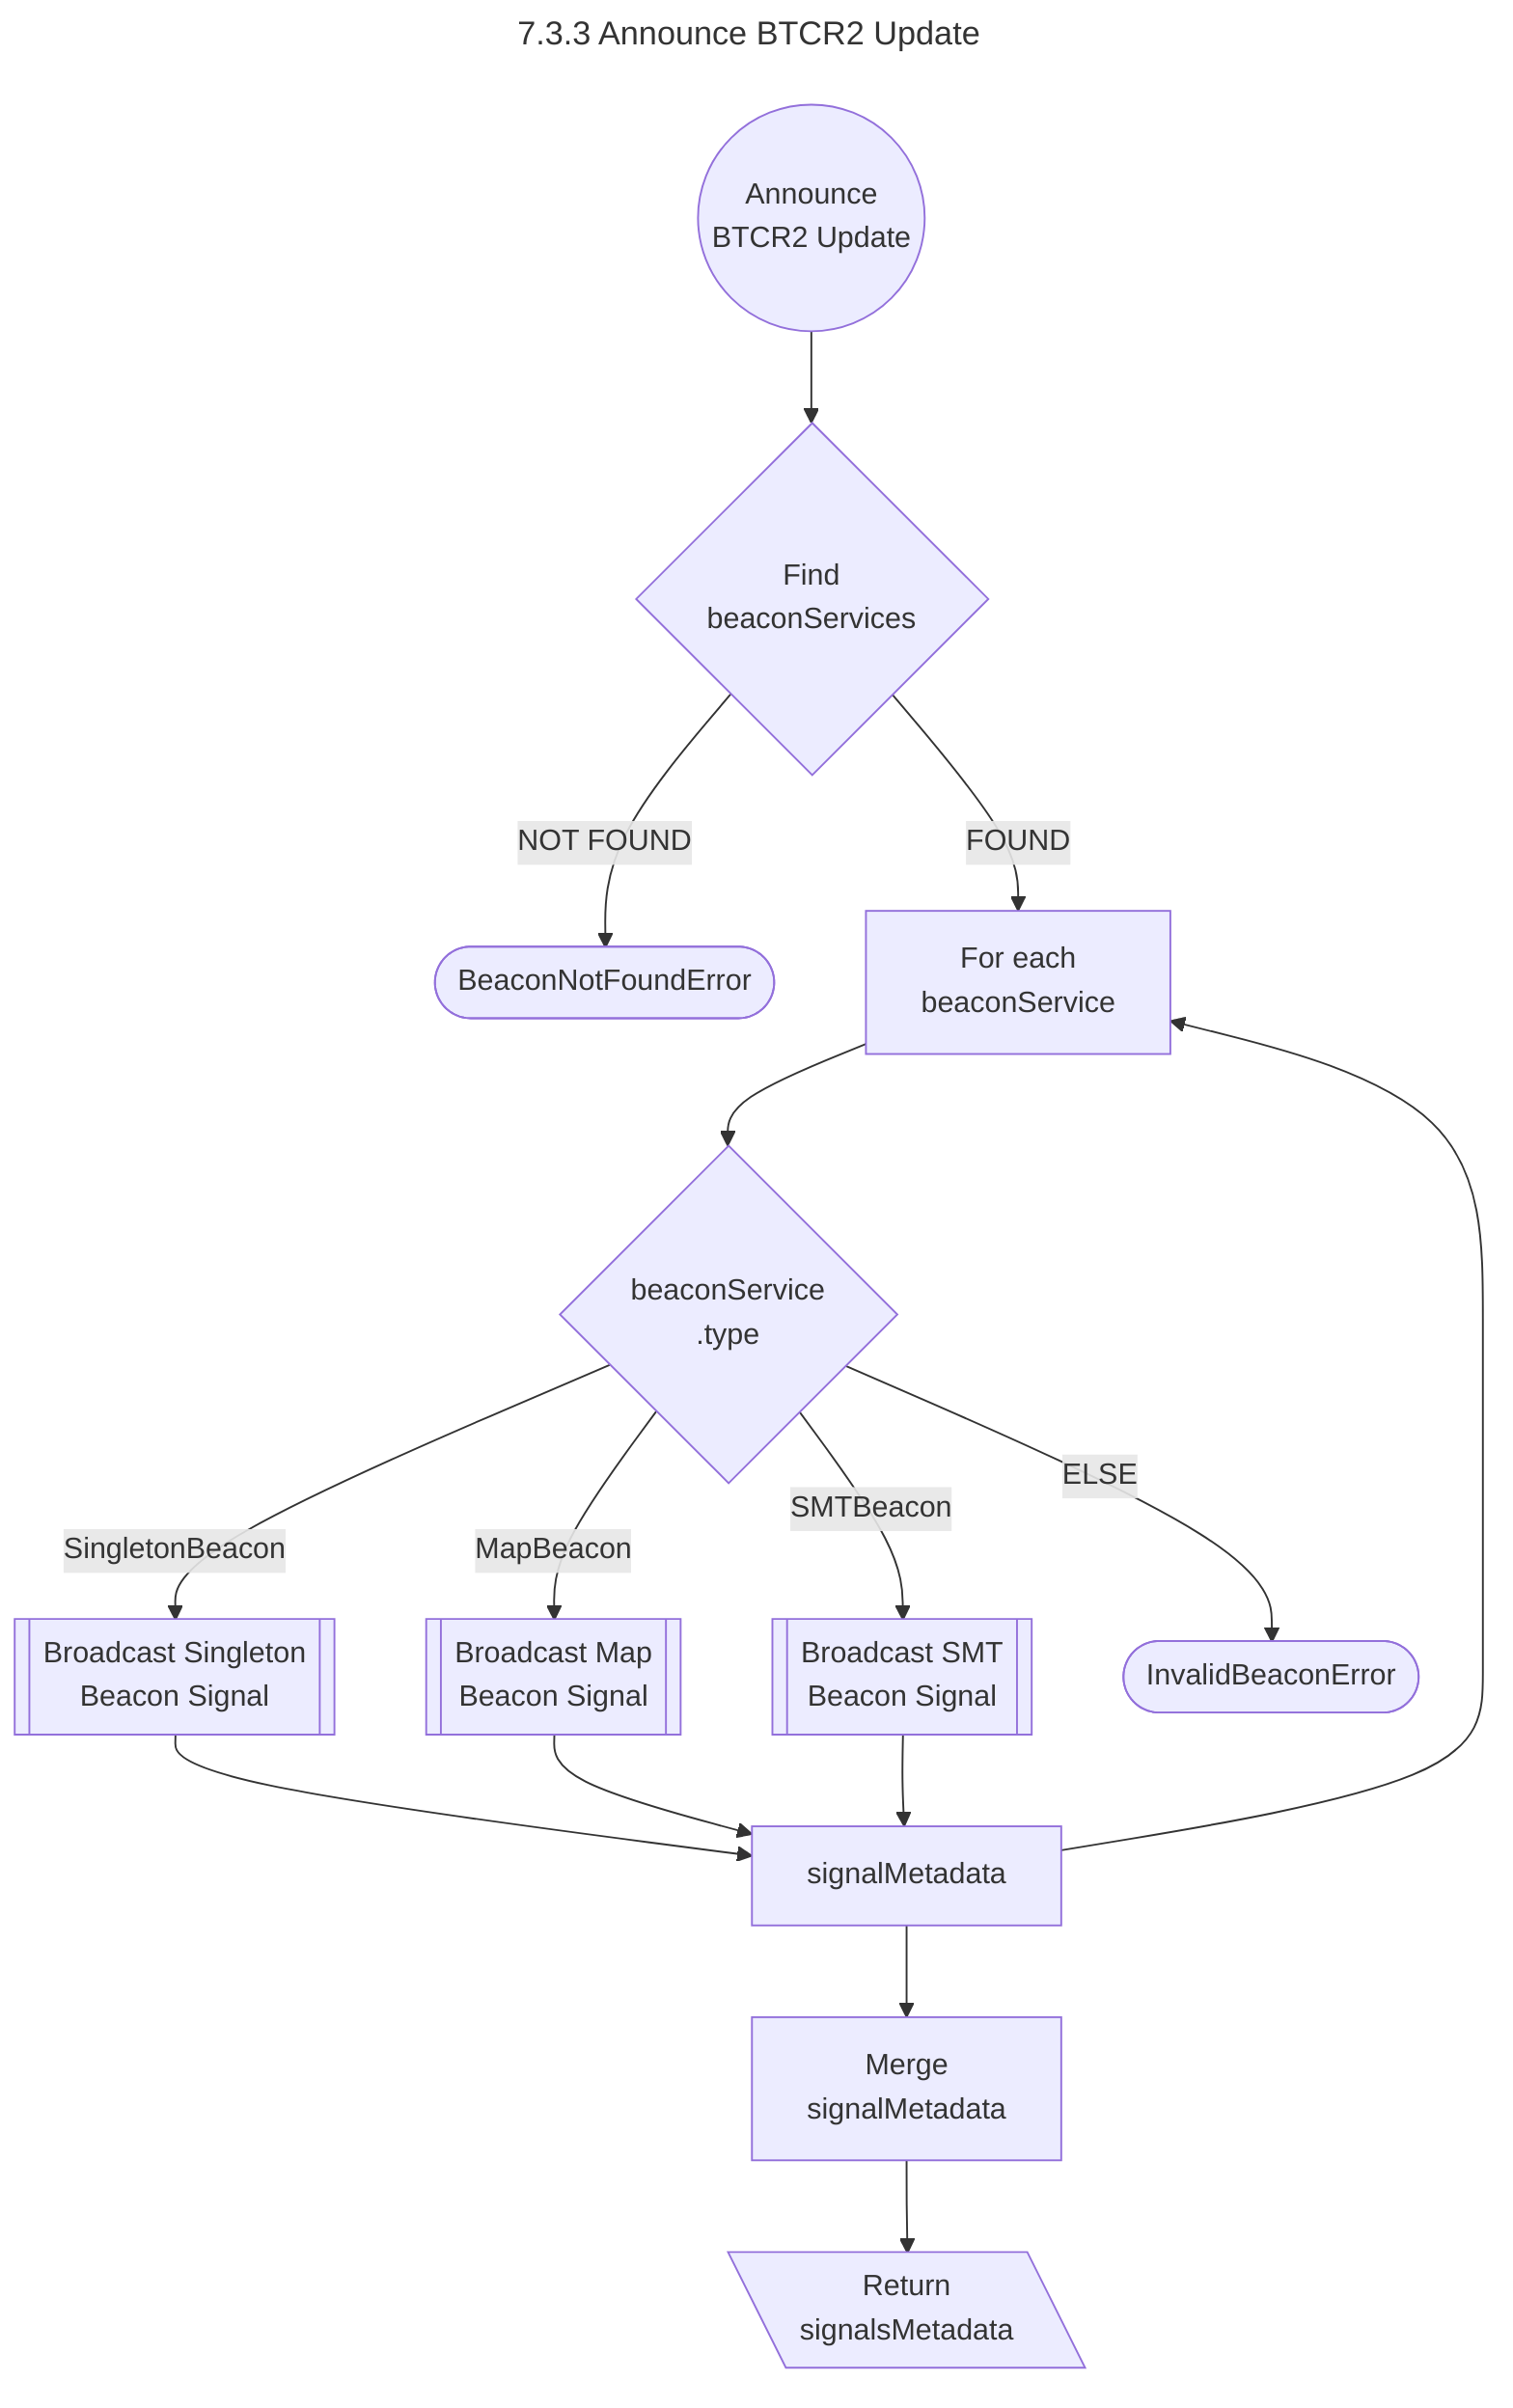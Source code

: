 ---
title: 7.3.3 Announce BTCR2 Update
---

flowchart TD
    Start@{shape: circle, label: Announce<br>BTCR2 Update} --> FindBeacons{Find<br>beaconServices}
    FindBeacons -->|NOT FOUND| BeaconNotFound@{shape: stadium, label: BeaconNotFoundError}
    FindBeacons -->|FOUND| ForEach[For each<br>beaconService]
    ForEach -->AddMoreBeacons{beaconService<br>.type}
    AddMoreBeacons -->|SingletonBeacon| BroadcastSingleton@{shape: subproc, label: Broadcast Singleton<br>Beacon Signal}
    AddMoreBeacons -->|MapBeacon| BroadcastMap@{shape: subproc, label: Broadcast Map<br>Beacon Signal}
    AddMoreBeacons -->|SMTBeacon| BroadcastSMT@{shape: subproc, label: Broadcast SMT<br>Beacon Signal}
    AddMoreBeacons -->|ELSE| InvalidBeacon@{shape: stadium, label: InvalidBeaconError}
    BroadcastSingleton --> SignalMetadata[signalMetadata]
    BroadcastMap --> SignalMetadata
    BroadcastSMT --> SignalMetadata
    SignalMetadata --> MergeSignalsMetadata[Merge<br>signalMetadata]
    SignalMetadata --> ForEach
    MergeSignalsMetadata --> Return@{shape: lean-l, label: Return<br>signalsMetadata}